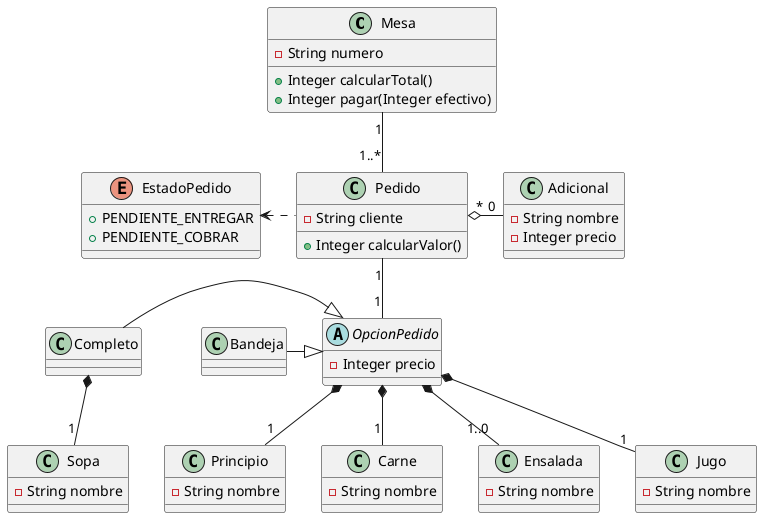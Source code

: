 @startuml

class Mesa{
    - String numero
    + Integer calcularTotal()
    + Integer pagar(Integer efectivo)
}

class Pedido{
    - String cliente
    + Integer calcularValor()
}

enum EstadoPedido{
    + PENDIENTE_ENTREGAR
    + PENDIENTE_COBRAR
}

abstract OpcionPedido {
    - Integer precio
}

class Adicional{
    - String nombre
    - Integer precio
}

class Completo{

}

class Bandeja{

}


class Sopa{
    - String nombre
}

class Principio{
    - String nombre
}

class Carne {
    - String nombre
}

class Ensalada {
    - String nombre
}

class Jugo {
    - String nombre
}

Mesa "1" -- "1..*" Pedido
Pedido .left.> EstadoPedido
Pedido "1" -- "1" OpcionPedido
Pedido "*" o-right- "0" Adicional
Completo *-- "1" Sopa
OpcionPedido <|-left- Bandeja
OpcionPedido <|-left- Completo
OpcionPedido *-- "1" Principio
OpcionPedido *-- "1" Carne
OpcionPedido *-- "1..0" Ensalada
OpcionPedido *-- "1" Jugo


@enduml